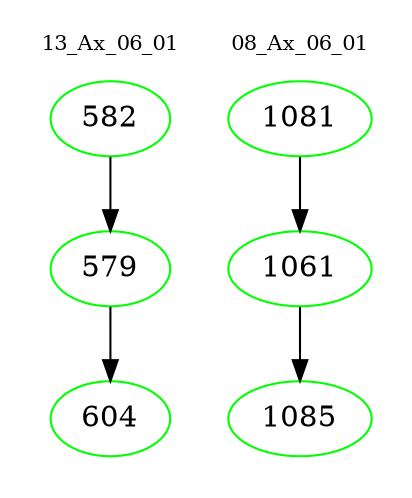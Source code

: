 digraph{
subgraph cluster_0 {
color = white
label = "13_Ax_06_01";
fontsize=10;
T0_582 [label="582", color="green"]
T0_582 -> T0_579 [color="black"]
T0_579 [label="579", color="green"]
T0_579 -> T0_604 [color="black"]
T0_604 [label="604", color="green"]
}
subgraph cluster_1 {
color = white
label = "08_Ax_06_01";
fontsize=10;
T1_1081 [label="1081", color="green"]
T1_1081 -> T1_1061 [color="black"]
T1_1061 [label="1061", color="green"]
T1_1061 -> T1_1085 [color="black"]
T1_1085 [label="1085", color="green"]
}
}
